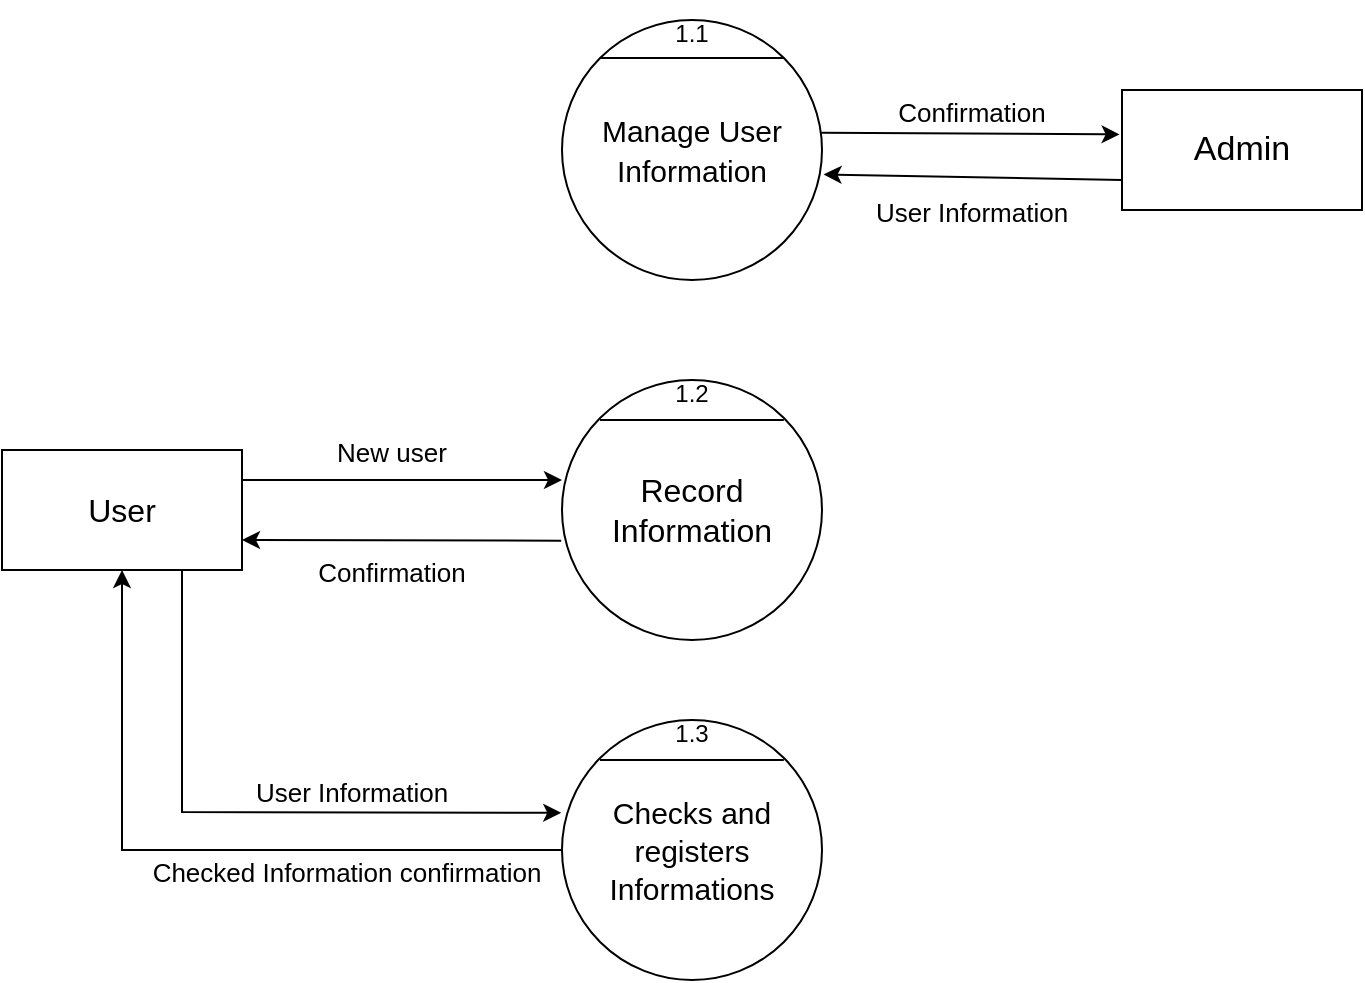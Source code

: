 <mxfile version="21.2.8" type="device" pages="2">
  <diagram name="Page-1" id="pGeKz2x8LOJb8SiRY0SI">
    <mxGraphModel dx="1036" dy="654" grid="1" gridSize="10" guides="1" tooltips="1" connect="1" arrows="1" fold="1" page="1" pageScale="1" pageWidth="850" pageHeight="1100" math="0" shadow="0">
      <root>
        <mxCell id="0" />
        <mxCell id="1" parent="0" />
        <mxCell id="L03gQ4mKm_Oz2k7DKbrt-1" value="&lt;font style=&quot;font-size: 16px&quot;&gt;User&lt;/font&gt;" style="rounded=0;whiteSpace=wrap;html=1;" parent="1" vertex="1">
          <mxGeometry x="80" y="365" width="120" height="60" as="geometry" />
        </mxCell>
        <mxCell id="L03gQ4mKm_Oz2k7DKbrt-2" value="&lt;font style=&quot;font-size: 15px&quot;&gt;Manage User Information&lt;/font&gt;" style="ellipse;whiteSpace=wrap;html=1;aspect=fixed;fontSize=16;" parent="1" vertex="1">
          <mxGeometry x="360" y="150" width="130" height="130" as="geometry" />
        </mxCell>
        <mxCell id="L03gQ4mKm_Oz2k7DKbrt-3" value="&lt;font style=&quot;font-size: 16px&quot;&gt;Record Information&lt;/font&gt;" style="ellipse;whiteSpace=wrap;html=1;aspect=fixed;fontSize=16;" parent="1" vertex="1">
          <mxGeometry x="360" y="330" width="130" height="130" as="geometry" />
        </mxCell>
        <mxCell id="L03gQ4mKm_Oz2k7DKbrt-4" value="&lt;font style=&quot;font-size: 15px&quot;&gt;Checks and registers Informations&lt;/font&gt;" style="ellipse;whiteSpace=wrap;html=1;aspect=fixed;fontSize=16;" parent="1" vertex="1">
          <mxGeometry x="360" y="500" width="130" height="130" as="geometry" />
        </mxCell>
        <mxCell id="L03gQ4mKm_Oz2k7DKbrt-5" value="" style="endArrow=none;html=1;rounded=0;fontSize=16;exitX=0;exitY=0;exitDx=0;exitDy=0;entryX=1;entryY=0;entryDx=0;entryDy=0;" parent="1" source="L03gQ4mKm_Oz2k7DKbrt-2" target="L03gQ4mKm_Oz2k7DKbrt-2" edge="1">
          <mxGeometry width="50" height="50" relative="1" as="geometry">
            <mxPoint x="400" y="420" as="sourcePoint" />
            <mxPoint x="450" y="370" as="targetPoint" />
          </mxGeometry>
        </mxCell>
        <mxCell id="L03gQ4mKm_Oz2k7DKbrt-6" value="" style="endArrow=none;html=1;rounded=0;fontSize=16;exitX=0;exitY=0;exitDx=0;exitDy=0;entryX=1;entryY=0;entryDx=0;entryDy=0;" parent="1" edge="1">
          <mxGeometry width="50" height="50" relative="1" as="geometry">
            <mxPoint x="378.998" y="349.998" as="sourcePoint" />
            <mxPoint x="470.922" y="349.998" as="targetPoint" />
          </mxGeometry>
        </mxCell>
        <mxCell id="L03gQ4mKm_Oz2k7DKbrt-7" value="" style="endArrow=none;html=1;rounded=0;fontSize=16;exitX=0;exitY=0;exitDx=0;exitDy=0;entryX=1;entryY=0;entryDx=0;entryDy=0;" parent="1" edge="1">
          <mxGeometry width="50" height="50" relative="1" as="geometry">
            <mxPoint x="378.998" y="519.998" as="sourcePoint" />
            <mxPoint x="470.922" y="519.998" as="targetPoint" />
          </mxGeometry>
        </mxCell>
        <mxCell id="L03gQ4mKm_Oz2k7DKbrt-8" value="&lt;font style=&quot;font-size: 12px&quot;&gt;1.3&lt;/font&gt;" style="text;html=1;strokeColor=none;fillColor=none;align=center;verticalAlign=middle;whiteSpace=wrap;rounded=0;fontSize=16;" parent="1" vertex="1">
          <mxGeometry x="395" y="490" width="60" height="30" as="geometry" />
        </mxCell>
        <mxCell id="L03gQ4mKm_Oz2k7DKbrt-9" value="&lt;font style=&quot;font-size: 12px&quot;&gt;1.2&lt;/font&gt;" style="text;html=1;strokeColor=none;fillColor=none;align=center;verticalAlign=middle;whiteSpace=wrap;rounded=0;fontSize=16;" parent="1" vertex="1">
          <mxGeometry x="395" y="320" width="60" height="30" as="geometry" />
        </mxCell>
        <mxCell id="L03gQ4mKm_Oz2k7DKbrt-10" value="&lt;font style=&quot;font-size: 12px&quot;&gt;1.1&lt;/font&gt;" style="text;html=1;strokeColor=none;fillColor=none;align=center;verticalAlign=middle;whiteSpace=wrap;rounded=0;fontSize=16;" parent="1" vertex="1">
          <mxGeometry x="395" y="140" width="60" height="30" as="geometry" />
        </mxCell>
        <mxCell id="L03gQ4mKm_Oz2k7DKbrt-11" value="" style="endArrow=classic;html=1;rounded=0;fontSize=16;exitX=1;exitY=0.25;exitDx=0;exitDy=0;" parent="1" source="L03gQ4mKm_Oz2k7DKbrt-1" edge="1">
          <mxGeometry width="50" height="50" relative="1" as="geometry">
            <mxPoint x="400" y="390" as="sourcePoint" />
            <mxPoint x="360" y="380" as="targetPoint" />
          </mxGeometry>
        </mxCell>
        <mxCell id="L03gQ4mKm_Oz2k7DKbrt-12" value="" style="endArrow=classic;html=1;rounded=0;fontSize=16;entryX=1;entryY=0.75;entryDx=0;entryDy=0;exitX=-0.003;exitY=0.618;exitDx=0;exitDy=0;exitPerimeter=0;" parent="1" source="L03gQ4mKm_Oz2k7DKbrt-3" target="L03gQ4mKm_Oz2k7DKbrt-1" edge="1">
          <mxGeometry width="50" height="50" relative="1" as="geometry">
            <mxPoint x="400" y="390" as="sourcePoint" />
            <mxPoint x="450" y="340" as="targetPoint" />
          </mxGeometry>
        </mxCell>
        <mxCell id="L03gQ4mKm_Oz2k7DKbrt-13" value="&lt;font style=&quot;font-size: 13px&quot;&gt;New user&lt;/font&gt;" style="text;html=1;strokeColor=none;fillColor=none;align=center;verticalAlign=middle;whiteSpace=wrap;rounded=0;fontSize=16;" parent="1" vertex="1">
          <mxGeometry x="230" y="350" width="90" height="30" as="geometry" />
        </mxCell>
        <mxCell id="L03gQ4mKm_Oz2k7DKbrt-14" value="&lt;font style=&quot;font-size: 13px&quot;&gt;Confirmation&lt;/font&gt;" style="text;html=1;strokeColor=none;fillColor=none;align=center;verticalAlign=middle;whiteSpace=wrap;rounded=0;fontSize=16;" parent="1" vertex="1">
          <mxGeometry x="230" y="410" width="90" height="30" as="geometry" />
        </mxCell>
        <mxCell id="L03gQ4mKm_Oz2k7DKbrt-15" value="" style="endArrow=classic;html=1;rounded=0;fontSize=13;exitX=0.75;exitY=1;exitDx=0;exitDy=0;entryX=-0.003;entryY=0.357;entryDx=0;entryDy=0;entryPerimeter=0;" parent="1" source="L03gQ4mKm_Oz2k7DKbrt-1" target="L03gQ4mKm_Oz2k7DKbrt-4" edge="1">
          <mxGeometry width="50" height="50" relative="1" as="geometry">
            <mxPoint x="400" y="380" as="sourcePoint" />
            <mxPoint x="450" y="330" as="targetPoint" />
            <Array as="points">
              <mxPoint x="170" y="546" />
            </Array>
          </mxGeometry>
        </mxCell>
        <mxCell id="L03gQ4mKm_Oz2k7DKbrt-16" value="" style="endArrow=classic;html=1;rounded=0;fontSize=13;exitX=0;exitY=0.5;exitDx=0;exitDy=0;entryX=0.5;entryY=1;entryDx=0;entryDy=0;" parent="1" source="L03gQ4mKm_Oz2k7DKbrt-4" target="L03gQ4mKm_Oz2k7DKbrt-1" edge="1">
          <mxGeometry width="50" height="50" relative="1" as="geometry">
            <mxPoint x="400" y="380" as="sourcePoint" />
            <mxPoint x="450" y="330" as="targetPoint" />
            <Array as="points">
              <mxPoint x="140" y="565" />
            </Array>
          </mxGeometry>
        </mxCell>
        <mxCell id="L03gQ4mKm_Oz2k7DKbrt-17" value="&lt;font style=&quot;font-size: 13px&quot;&gt;User Information&lt;/font&gt;" style="text;html=1;strokeColor=none;fillColor=none;align=center;verticalAlign=middle;whiteSpace=wrap;rounded=0;fontSize=16;" parent="1" vertex="1">
          <mxGeometry x="200" y="520" width="110" height="30" as="geometry" />
        </mxCell>
        <mxCell id="L03gQ4mKm_Oz2k7DKbrt-18" value="&lt;font style=&quot;font-size: 13px&quot;&gt;Checked Information confirmation&lt;/font&gt;" style="text;html=1;strokeColor=none;fillColor=none;align=center;verticalAlign=middle;whiteSpace=wrap;rounded=0;fontSize=16;" parent="1" vertex="1">
          <mxGeometry x="150" y="560" width="205" height="30" as="geometry" />
        </mxCell>
        <mxCell id="L03gQ4mKm_Oz2k7DKbrt-19" value="&lt;font style=&quot;font-size: 17px&quot;&gt;Admin&lt;/font&gt;" style="rounded=0;whiteSpace=wrap;html=1;fontSize=13;" parent="1" vertex="1">
          <mxGeometry x="640" y="185" width="120" height="60" as="geometry" />
        </mxCell>
        <mxCell id="L03gQ4mKm_Oz2k7DKbrt-20" value="" style="endArrow=classic;html=1;rounded=0;fontSize=17;entryX=1.006;entryY=0.594;entryDx=0;entryDy=0;entryPerimeter=0;exitX=0;exitY=0.75;exitDx=0;exitDy=0;" parent="1" source="L03gQ4mKm_Oz2k7DKbrt-19" target="L03gQ4mKm_Oz2k7DKbrt-2" edge="1">
          <mxGeometry width="50" height="50" relative="1" as="geometry">
            <mxPoint x="630" y="320" as="sourcePoint" />
            <mxPoint x="530" y="230" as="targetPoint" />
            <Array as="points" />
          </mxGeometry>
        </mxCell>
        <mxCell id="L03gQ4mKm_Oz2k7DKbrt-21" value="" style="endArrow=classic;html=1;rounded=0;fontSize=17;exitX=0.994;exitY=0.434;exitDx=0;exitDy=0;exitPerimeter=0;entryX=-0.01;entryY=0.37;entryDx=0;entryDy=0;entryPerimeter=0;" parent="1" source="L03gQ4mKm_Oz2k7DKbrt-2" target="L03gQ4mKm_Oz2k7DKbrt-19" edge="1">
          <mxGeometry width="50" height="50" relative="1" as="geometry">
            <mxPoint x="400" y="350" as="sourcePoint" />
            <mxPoint x="620" y="270" as="targetPoint" />
            <Array as="points" />
          </mxGeometry>
        </mxCell>
        <mxCell id="L03gQ4mKm_Oz2k7DKbrt-22" value="&lt;font style=&quot;font-size: 13px&quot;&gt;User Information&lt;/font&gt;" style="text;html=1;strokeColor=none;fillColor=none;align=center;verticalAlign=middle;whiteSpace=wrap;rounded=0;fontSize=16;rotation=0;" parent="1" vertex="1">
          <mxGeometry x="510" y="230" width="110" height="30" as="geometry" />
        </mxCell>
        <mxCell id="L03gQ4mKm_Oz2k7DKbrt-23" value="&lt;font style=&quot;font-size: 13px&quot;&gt;Confirmation&lt;/font&gt;" style="text;html=1;strokeColor=none;fillColor=none;align=center;verticalAlign=middle;whiteSpace=wrap;rounded=0;fontSize=16;rotation=0;" parent="1" vertex="1">
          <mxGeometry x="520" y="180" width="90" height="30" as="geometry" />
        </mxCell>
      </root>
    </mxGraphModel>
  </diagram>
  <diagram id="10Ci4I4mpWUCXsAIC4gi" name="Page-2">
    <mxGraphModel dx="1036" dy="654" grid="1" gridSize="10" guides="1" tooltips="1" connect="1" arrows="1" fold="1" page="1" pageScale="1" pageWidth="850" pageHeight="1100" math="0" shadow="0">
      <root>
        <mxCell id="0" />
        <mxCell id="1" parent="0" />
        <mxCell id="_76QXvA6773gyLxavYCr-1" value="&lt;font style=&quot;font-size: 11px;&quot;&gt;Merging the main temperature, humidity and oxygen dataframe&lt;/font&gt;" style="ellipse;whiteSpace=wrap;html=1;aspect=fixed;" parent="1" vertex="1">
          <mxGeometry x="360" y="476" width="130" height="130" as="geometry" />
        </mxCell>
        <mxCell id="_76QXvA6773gyLxavYCr-2" value="" style="endArrow=none;html=1;rounded=0;exitX=0.095;exitY=0.197;exitDx=0;exitDy=0;exitPerimeter=0;entryX=0.902;entryY=0.209;entryDx=0;entryDy=0;entryPerimeter=0;" parent="1" source="_76QXvA6773gyLxavYCr-1" target="_76QXvA6773gyLxavYCr-1" edge="1">
          <mxGeometry width="50" height="50" relative="1" as="geometry">
            <mxPoint x="378.998" y="505.998" as="sourcePoint" />
            <mxPoint x="470" y="502" as="targetPoint" />
          </mxGeometry>
        </mxCell>
        <mxCell id="_76QXvA6773gyLxavYCr-3" value="3.2" style="text;html=1;strokeColor=none;fillColor=none;align=center;verticalAlign=middle;whiteSpace=wrap;rounded=0;" parent="1" vertex="1">
          <mxGeometry x="395" y="476" width="60" height="30" as="geometry" />
        </mxCell>
        <mxCell id="_76QXvA6773gyLxavYCr-4" value="&lt;font style=&quot;font-size: 12px&quot;&gt;Testing for machine learning detection&lt;/font&gt;" style="ellipse;whiteSpace=wrap;html=1;aspect=fixed;" parent="1" vertex="1">
          <mxGeometry x="95" y="476" width="130" height="130" as="geometry" />
        </mxCell>
        <mxCell id="_76QXvA6773gyLxavYCr-5" value="" style="endArrow=none;html=1;rounded=0;exitX=0.095;exitY=0.197;exitDx=0;exitDy=0;exitPerimeter=0;entryX=0.902;entryY=0.209;entryDx=0;entryDy=0;entryPerimeter=0;" parent="1" source="_76QXvA6773gyLxavYCr-4" target="_76QXvA6773gyLxavYCr-4" edge="1">
          <mxGeometry width="50" height="50" relative="1" as="geometry">
            <mxPoint x="113.998" y="505.998" as="sourcePoint" />
            <mxPoint x="205" y="502" as="targetPoint" />
          </mxGeometry>
        </mxCell>
        <mxCell id="_76QXvA6773gyLxavYCr-6" value="3.1" style="text;html=1;strokeColor=none;fillColor=none;align=center;verticalAlign=middle;whiteSpace=wrap;rounded=0;" parent="1" vertex="1">
          <mxGeometry x="130" y="476" width="60" height="30" as="geometry" />
        </mxCell>
        <mxCell id="_76QXvA6773gyLxavYCr-7" value="Splitting dataset into training and testing set" style="ellipse;whiteSpace=wrap;html=1;aspect=fixed;" parent="1" vertex="1">
          <mxGeometry x="600" y="476" width="130" height="130" as="geometry" />
        </mxCell>
        <mxCell id="_76QXvA6773gyLxavYCr-8" value="" style="endArrow=none;html=1;rounded=0;exitX=0.095;exitY=0.197;exitDx=0;exitDy=0;exitPerimeter=0;entryX=0.902;entryY=0.209;entryDx=0;entryDy=0;entryPerimeter=0;" parent="1" source="_76QXvA6773gyLxavYCr-7" target="_76QXvA6773gyLxavYCr-7" edge="1">
          <mxGeometry width="50" height="50" relative="1" as="geometry">
            <mxPoint x="618.998" y="514.998" as="sourcePoint" />
            <mxPoint x="710" y="511" as="targetPoint" />
          </mxGeometry>
        </mxCell>
        <mxCell id="_76QXvA6773gyLxavYCr-9" value="3.3" style="text;html=1;strokeColor=none;fillColor=none;align=center;verticalAlign=middle;whiteSpace=wrap;rounded=0;" parent="1" vertex="1">
          <mxGeometry x="635" y="476" width="60" height="30" as="geometry" />
        </mxCell>
        <mxCell id="_76QXvA6773gyLxavYCr-10" value="" style="endArrow=none;html=1;rounded=0;fontSize=15;" parent="1" edge="1">
          <mxGeometry width="50" height="50" relative="1" as="geometry">
            <mxPoint x="240" y="280" as="sourcePoint" />
            <mxPoint x="120" y="280" as="targetPoint" />
          </mxGeometry>
        </mxCell>
        <mxCell id="_76QXvA6773gyLxavYCr-11" value="" style="endArrow=none;html=1;rounded=0;fontSize=15;" parent="1" edge="1">
          <mxGeometry width="50" height="50" relative="1" as="geometry">
            <mxPoint x="240" y="330" as="sourcePoint" />
            <mxPoint x="120" y="330" as="targetPoint" />
          </mxGeometry>
        </mxCell>
        <mxCell id="_76QXvA6773gyLxavYCr-14" value="&lt;font style=&quot;font-size: 16px&quot;&gt;dataset_table&lt;/font&gt;" style="text;html=1;strokeColor=none;fillColor=none;align=center;verticalAlign=middle;whiteSpace=wrap;rounded=0;fontSize=15;" parent="1" vertex="1">
          <mxGeometry x="120" y="290" width="120" height="30" as="geometry" />
        </mxCell>
        <mxCell id="_76QXvA6773gyLxavYCr-16" value="Logistic Regression Model or LR Accuracy" style="ellipse;whiteSpace=wrap;html=1;aspect=fixed;" parent="1" vertex="1">
          <mxGeometry x="358" y="809" width="130" height="130" as="geometry" />
        </mxCell>
        <mxCell id="_76QXvA6773gyLxavYCr-17" value="" style="endArrow=none;html=1;rounded=0;exitX=0.095;exitY=0.197;exitDx=0;exitDy=0;exitPerimeter=0;entryX=0.902;entryY=0.209;entryDx=0;entryDy=0;entryPerimeter=0;" parent="1" source="_76QXvA6773gyLxavYCr-16" target="_76QXvA6773gyLxavYCr-16" edge="1">
          <mxGeometry width="50" height="50" relative="1" as="geometry">
            <mxPoint x="366.998" y="758.998" as="sourcePoint" />
            <mxPoint x="458" y="755" as="targetPoint" />
          </mxGeometry>
        </mxCell>
        <mxCell id="_76QXvA6773gyLxavYCr-18" value="3.4" style="text;html=1;strokeColor=none;fillColor=none;align=center;verticalAlign=middle;whiteSpace=wrap;rounded=0;" parent="1" vertex="1">
          <mxGeometry x="393" y="809" width="60" height="30" as="geometry" />
        </mxCell>
        <mxCell id="_76QXvA6773gyLxavYCr-25" value="Random Forest Classification or RF Accuracy" style="ellipse;whiteSpace=wrap;html=1;aspect=fixed;" parent="1" vertex="1">
          <mxGeometry x="669" y="809" width="130" height="130" as="geometry" />
        </mxCell>
        <mxCell id="_76QXvA6773gyLxavYCr-26" value="" style="endArrow=none;html=1;rounded=0;exitX=0.095;exitY=0.197;exitDx=0;exitDy=0;exitPerimeter=0;entryX=0.902;entryY=0.209;entryDx=0;entryDy=0;entryPerimeter=0;" parent="1" source="_76QXvA6773gyLxavYCr-25" target="_76QXvA6773gyLxavYCr-25" edge="1">
          <mxGeometry width="50" height="50" relative="1" as="geometry">
            <mxPoint x="687.998" y="838.998" as="sourcePoint" />
            <mxPoint x="779" y="835" as="targetPoint" />
          </mxGeometry>
        </mxCell>
        <mxCell id="_76QXvA6773gyLxavYCr-27" value="3.7" style="text;html=1;strokeColor=none;fillColor=none;align=center;verticalAlign=middle;whiteSpace=wrap;rounded=0;" parent="1" vertex="1">
          <mxGeometry x="704" y="809" width="60" height="30" as="geometry" />
        </mxCell>
        <mxCell id="_76QXvA6773gyLxavYCr-29" value="" style="endArrow=classic;html=1;rounded=0;fontSize=12;entryX=0.031;entryY=0.363;entryDx=0;entryDy=0;entryPerimeter=0;" parent="1" target="_76QXvA6773gyLxavYCr-4" edge="1">
          <mxGeometry width="50" height="50" relative="1" as="geometry">
            <mxPoint x="230" y="280" as="sourcePoint" />
            <mxPoint x="450" y="420" as="targetPoint" />
            <Array as="points">
              <mxPoint x="230" y="220" />
              <mxPoint x="60" y="220" />
              <mxPoint x="60" y="523" />
            </Array>
          </mxGeometry>
        </mxCell>
        <mxCell id="_76QXvA6773gyLxavYCr-31" value="Fetch temperature, humidity and oxygen level data" style="text;html=1;strokeColor=none;fillColor=none;align=center;verticalAlign=middle;whiteSpace=wrap;rounded=0;fontSize=12;" parent="1" vertex="1">
          <mxGeometry x="60" y="180" width="180" height="30" as="geometry" />
        </mxCell>
        <mxCell id="_76QXvA6773gyLxavYCr-32" value="" style="endArrow=classic;html=1;rounded=0;fontSize=12;exitX=0.5;exitY=0;exitDx=0;exitDy=0;entryX=0.5;entryY=0;entryDx=0;entryDy=0;" parent="1" source="_76QXvA6773gyLxavYCr-6" target="_76QXvA6773gyLxavYCr-3" edge="1">
          <mxGeometry width="50" height="50" relative="1" as="geometry">
            <mxPoint x="400" y="510" as="sourcePoint" />
            <mxPoint x="450" y="460" as="targetPoint" />
            <Array as="points">
              <mxPoint x="160" y="450" />
              <mxPoint x="425" y="450" />
            </Array>
          </mxGeometry>
        </mxCell>
        <mxCell id="_76QXvA6773gyLxavYCr-33" value="" style="endArrow=classic;html=1;rounded=0;fontSize=12;entryX=0;entryY=0.5;entryDx=0;entryDy=0;exitX=1;exitY=0.5;exitDx=0;exitDy=0;" parent="1" source="_76QXvA6773gyLxavYCr-1" target="_76QXvA6773gyLxavYCr-7" edge="1">
          <mxGeometry width="50" height="50" relative="1" as="geometry">
            <mxPoint x="400" y="510" as="sourcePoint" />
            <mxPoint x="450" y="460" as="targetPoint" />
          </mxGeometry>
        </mxCell>
        <mxCell id="_76QXvA6773gyLxavYCr-37" value="" style="endArrow=classic;html=1;rounded=0;fontSize=12;exitX=0.5;exitY=1;exitDx=0;exitDy=0;entryX=0.5;entryY=0;entryDx=0;entryDy=0;" parent="1" source="_76QXvA6773gyLxavYCr-7" target="_76QXvA6773gyLxavYCr-18" edge="1">
          <mxGeometry width="50" height="50" relative="1" as="geometry">
            <mxPoint x="400" y="620" as="sourcePoint" />
            <mxPoint x="450" y="570" as="targetPoint" />
            <Array as="points">
              <mxPoint x="665" y="760" />
              <mxPoint x="423" y="760" />
            </Array>
          </mxGeometry>
        </mxCell>
        <mxCell id="_76QXvA6773gyLxavYCr-38" value="Rainfall occurence 1" style="text;html=1;strokeColor=none;fillColor=none;align=center;verticalAlign=middle;whiteSpace=wrap;rounded=0;fontSize=12;" parent="1" vertex="1">
          <mxGeometry x="200" y="420" width="180" height="30" as="geometry" />
        </mxCell>
        <mxCell id="_76QXvA6773gyLxavYCr-39" value="No rainfall occurence 0" style="text;html=1;strokeColor=none;fillColor=none;align=center;verticalAlign=middle;whiteSpace=wrap;rounded=0;fontSize=12;" parent="1" vertex="1">
          <mxGeometry x="200" y="450" width="180" height="30" as="geometry" />
        </mxCell>
        <mxCell id="_76QXvA6773gyLxavYCr-41" value="Forest Fire occurence predictions" style="text;html=1;strokeColor=none;fillColor=none;align=center;verticalAlign=middle;whiteSpace=wrap;rounded=0;fontSize=12;" parent="1" vertex="1">
          <mxGeometry x="453" y="730" width="205" height="30" as="geometry" />
        </mxCell>
        <mxCell id="_76QXvA6773gyLxavYCr-44" value="" style="endArrow=classic;html=1;rounded=0;fontSize=12;entryX=0.5;entryY=0;entryDx=0;entryDy=0;" parent="1" target="_76QXvA6773gyLxavYCr-27" edge="1">
          <mxGeometry width="50" height="50" relative="1" as="geometry">
            <mxPoint x="660" y="760" as="sourcePoint" />
            <mxPoint x="450" y="500" as="targetPoint" />
            <Array as="points">
              <mxPoint x="734" y="760" />
            </Array>
          </mxGeometry>
        </mxCell>
        <mxCell id="_76QXvA6773gyLxavYCr-45" value="&lt;font style=&quot;font-size: 17px&quot;&gt;Admin&lt;/font&gt;" style="rounded=0;whiteSpace=wrap;html=1;" parent="1" vertex="1">
          <mxGeometry x="679" y="275" width="120" height="60" as="geometry" />
        </mxCell>
        <mxCell id="_76QXvA6773gyLxavYCr-47" value="" style="endArrow=classic;html=1;rounded=0;fontSize=17;exitX=0.5;exitY=1;exitDx=0;exitDy=0;" parent="1" source="_76QXvA6773gyLxavYCr-45" edge="1">
          <mxGeometry width="50" height="50" relative="1" as="geometry">
            <mxPoint x="400" y="330" as="sourcePoint" />
            <mxPoint x="170" y="330" as="targetPoint" />
            <Array as="points">
              <mxPoint x="739" y="370" />
              <mxPoint x="170" y="370" />
            </Array>
          </mxGeometry>
        </mxCell>
        <mxCell id="_76QXvA6773gyLxavYCr-49" value="Manages temperature, humidity and oxygen level csv" style="text;html=1;strokeColor=none;fillColor=none;align=center;verticalAlign=middle;whiteSpace=wrap;rounded=0;fontSize=12;" parent="1" vertex="1">
          <mxGeometry x="285" y="335" width="325" height="30" as="geometry" />
        </mxCell>
      </root>
    </mxGraphModel>
  </diagram>
</mxfile>
